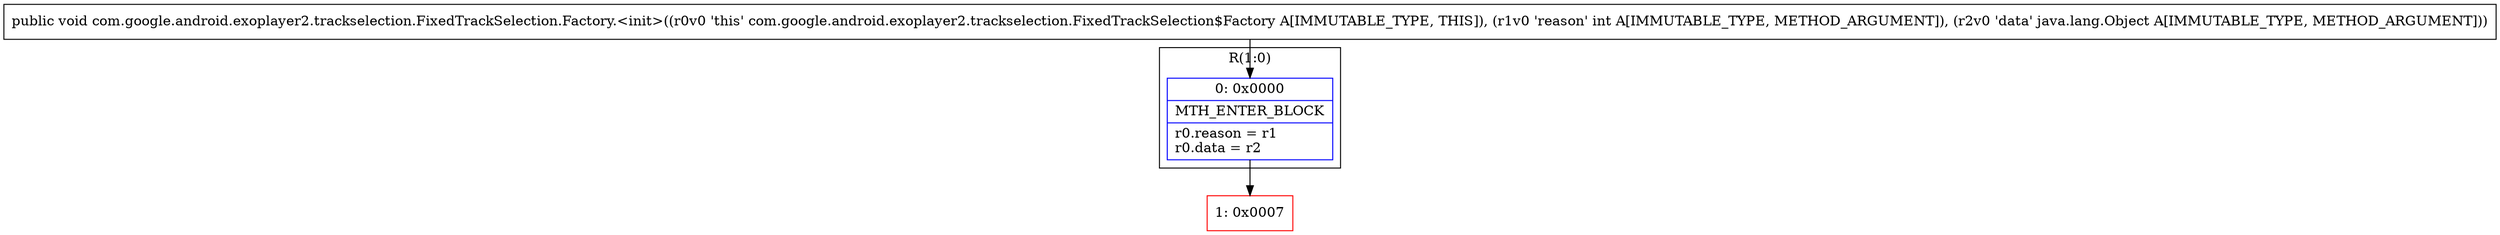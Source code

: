 digraph "CFG forcom.google.android.exoplayer2.trackselection.FixedTrackSelection.Factory.\<init\>(ILjava\/lang\/Object;)V" {
subgraph cluster_Region_1389547781 {
label = "R(1:0)";
node [shape=record,color=blue];
Node_0 [shape=record,label="{0\:\ 0x0000|MTH_ENTER_BLOCK\l|r0.reason = r1\lr0.data = r2\l}"];
}
Node_1 [shape=record,color=red,label="{1\:\ 0x0007}"];
MethodNode[shape=record,label="{public void com.google.android.exoplayer2.trackselection.FixedTrackSelection.Factory.\<init\>((r0v0 'this' com.google.android.exoplayer2.trackselection.FixedTrackSelection$Factory A[IMMUTABLE_TYPE, THIS]), (r1v0 'reason' int A[IMMUTABLE_TYPE, METHOD_ARGUMENT]), (r2v0 'data' java.lang.Object A[IMMUTABLE_TYPE, METHOD_ARGUMENT])) }"];
MethodNode -> Node_0;
Node_0 -> Node_1;
}

